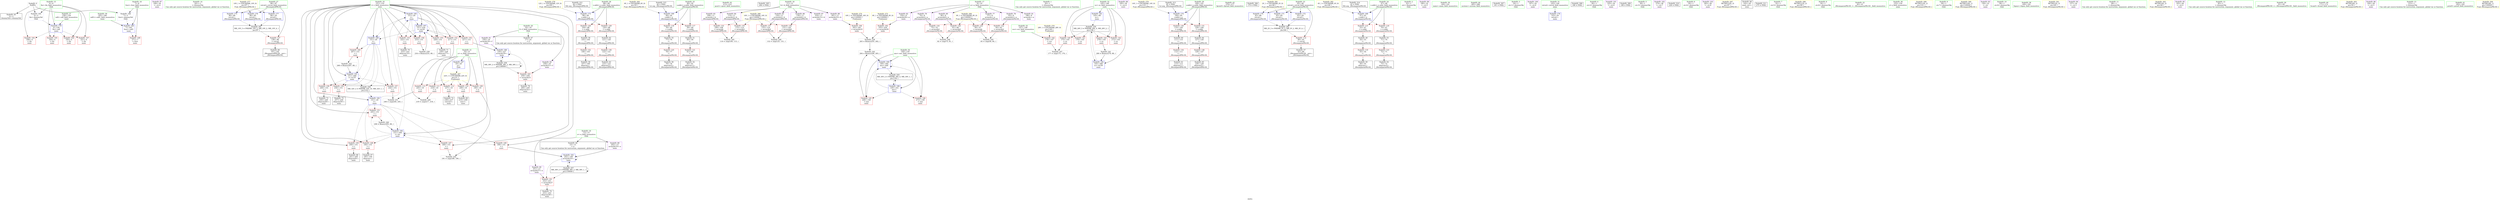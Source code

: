 digraph "SVFG" {
	label="SVFG";

	Node0x559f19ac3230 [shape=record,color=grey,label="{NodeID: 0\nNullPtr}"];
	Node0x559f19ac3230 -> Node0x559f19ac4cc0[style=solid];
	Node0x559f19ac3230 -> Node0x559f19accf20[style=solid];
	Node0x559f19ac3230 -> Node0x559f19accff0[style=solid];
	Node0x559f19acdbb0 [shape=record,color=blue,label="{NodeID: 180\n7\<--165\nfout\<--call1\nmain\n}"];
	Node0x559f19acdbb0 -> Node0x559f19ac5170[style=dashed];
	Node0x559f19ac58a0 [shape=record,color=purple,label="{NodeID: 97\n169\<--30\n\<--.str.4\nmain\n}"];
	Node0x559f19abc250 [shape=record,color=green,label="{NodeID: 14\n241\<--1\n\<--dummyObj\nCan only get source location for instruction, argument, global var or function.}"];
	Node0x559f19ae0ab0 [shape=record,color=yellow,style=double,label="{NodeID: 277\n10V_1 = ENCHI(MR_10V_0)\npts\{97 \}\nFun[_Z8comparefPKvS0_]}"];
	Node0x559f19ae0ab0 -> Node0x559f19acd7a0[style=dashed];
	Node0x559f19ae0ab0 -> Node0x559f19acd870[style=dashed];
	Node0x559f19ae0ab0 -> Node0x559f19acd940[style=dashed];
	Node0x559f19ac53e0 [shape=record,color=red,label="{NodeID: 111\n218\<--19\n\<--n\nmain\n}"];
	Node0x559f19ac53e0 -> Node0x559f19ad2d40[style=solid];
	Node0x559f19ac3da0 [shape=record,color=green,label="{NodeID: 28\n98\<--99\nx.addr\<--x.addr_field_insensitive\n_Z8comparefPKvS0_\n}"];
	Node0x559f19ac3da0 -> Node0x559f19acb110[style=solid];
	Node0x559f19ac3da0 -> Node0x559f19acb1e0[style=solid];
	Node0x559f19ac3da0 -> Node0x559f19acd600[style=solid];
	Node0x559f19acaea0 [shape=record,color=red,label="{NodeID: 125\n78\<--77\n\<--\n_Z8compareePKvS0_\n}"];
	Node0x559f19acaea0 -> Node0x559f19ac6660[style=solid];
	Node0x559f19ac49c0 [shape=record,color=green,label="{NodeID: 42\n213\<--214\nqsort\<--qsort_field_insensitive\n}"];
	Node0x559f19aed170 [shape=record,color=black,label="{NodeID: 305\n284 = PHI()\n}"];
	Node0x559f19acba00 [shape=record,color=red,label="{NodeID: 139\n131\<--130\n\<--arrayidx6\n_Z8comparefPKvS0_\n}"];
	Node0x559f19acba00 -> Node0x559f19ad2bc0[style=solid];
	Node0x559f19ac6660 [shape=record,color=black,label="{NodeID: 56\n79\<--78\nidxprom5\<--\n_Z8compareePKvS0_\n}"];
	Node0x559f19acc560 [shape=record,color=red,label="{NodeID: 153\n222\<--151\n\<--i\nmain\n}"];
	Node0x559f19acc560 -> Node0x559f19ac71c0[style=solid];
	Node0x559f19ac71c0 [shape=record,color=black,label="{NodeID: 70\n223\<--222\nidxprom14\<--\nmain\n}"];
	Node0x559f19ad2ec0 [shape=record,color=grey,label="{NodeID: 250\n65 = cmp(58, 64, )\n}"];
	Node0x559f19acd0f0 [shape=record,color=blue,label="{NodeID: 167\n19\<--20\nn\<--\nGlob }"];
	Node0x559f19acd0f0 -> Node0x559f19adf9e0[style=dashed];
	Node0x559f19ac7d20 [shape=record,color=purple,label="{NodeID: 84\n114\<--11\narrayidx2\<--b\n_Z8comparefPKvS0_\n}"];
	Node0x559f19ac7d20 -> Node0x559f19acb6c0[style=solid];
	Node0x559f19aa77e0 [shape=record,color=green,label="{NodeID: 1\n20\<--1\n\<--dummyObj\nCan only get source location for instruction, argument, global var or function.}"];
	Node0x559f19acdc80 [shape=record,color=blue,label="{NodeID: 181\n145\<--68\nss\<--\nmain\n}"];
	Node0x559f19acdc80 -> Node0x559f19adb6e0[style=dashed];
	Node0x559f19ac5970 [shape=record,color=purple,label="{NodeID: 98\n185\<--30\n\<--.str.4\nmain\n}"];
	Node0x559f19abc350 [shape=record,color=green,label="{NodeID: 15\n4\<--6\nfin\<--fin_field_insensitive\nGlob }"];
	Node0x559f19abc350 -> Node0x559f19ac5e50[style=solid];
	Node0x559f19abc350 -> Node0x559f19ac5f20[style=solid];
	Node0x559f19abc350 -> Node0x559f19ac4fd0[style=solid];
	Node0x559f19abc350 -> Node0x559f19ac50a0[style=solid];
	Node0x559f19abc350 -> Node0x559f19accf20[style=solid];
	Node0x559f19abc350 -> Node0x559f19acdae0[style=solid];
	Node0x559f19ae0bc0 [shape=record,color=yellow,style=double,label="{NodeID: 278\n12V_1 = ENCHI(MR_12V_0)\npts\{99 \}\nFun[_Z8comparefPKvS0_]}"];
	Node0x559f19ae0bc0 -> Node0x559f19acd600[style=dashed];
	Node0x559f19ac54b0 [shape=record,color=red,label="{NodeID: 112\n237\<--19\n\<--n\nmain\n}"];
	Node0x559f19ac54b0 -> Node0x559f19ac7360[style=solid];
	Node0x559f19ac3e70 [shape=record,color=green,label="{NodeID: 29\n100\<--101\ny.addr\<--y.addr_field_insensitive\n_Z8comparefPKvS0_\n}"];
	Node0x559f19ac3e70 -> Node0x559f19acb2b0[style=solid];
	Node0x559f19ac3e70 -> Node0x559f19acb380[style=solid];
	Node0x559f19ac3e70 -> Node0x559f19acd6d0[style=solid];
	Node0x559f19acaf70 [shape=record,color=red,label="{NodeID: 126\n81\<--80\n\<--arrayidx6\n_Z8compareePKvS0_\n}"];
	Node0x559f19acaf70 -> Node0x559f19ad28c0[style=solid];
	Node0x559f19ac4ac0 [shape=record,color=green,label="{NodeID: 43\n276\<--277\nfprintf\<--fprintf_field_insensitive\n}"];
	Node0x559f19aed270 [shape=record,color=black,label="{NodeID: 306\n170 = PHI()\n}"];
	Node0x559f19acbad0 [shape=record,color=red,label="{NodeID: 140\n175\<--145\n\<--ss\nmain\n}"];
	Node0x559f19acbad0 -> Node0x559f19ad2a40[style=solid];
	Node0x559f19ac6730 [shape=record,color=black,label="{NodeID: 57\n42\<--89\n_Z8compareePKvS0__ret\<--\n_Z8compareePKvS0_\n}"];
	Node0x559f19acc630 [shape=record,color=red,label="{NodeID: 154\n227\<--151\n\<--i\nmain\n}"];
	Node0x559f19acc630 -> Node0x559f19ace090[style=solid];
	Node0x559f19ac7290 [shape=record,color=black,label="{NodeID: 71\n229\<--228\nidxprom17\<--\nmain\n}"];
	Node0x559f19ad3040 [shape=record,color=grey,label="{NodeID: 251\n246 = cmp(244, 245, )\n}"];
	Node0x559f19acd1f0 [shape=record,color=blue,label="{NodeID: 168\n47\<--43\nx.addr\<--x\n_Z8compareePKvS0_\n}"];
	Node0x559f19acd1f0 -> Node0x559f19aca700[style=dashed];
	Node0x559f19acd1f0 -> Node0x559f19aca790[style=dashed];
	Node0x559f19ac7df0 [shape=record,color=purple,label="{NodeID: 85\n124\<--11\narrayidx4\<--b\n_Z8comparefPKvS0_\n}"];
	Node0x559f19ac7df0 -> Node0x559f19acb860[style=solid];
	Node0x559f19aa76b0 [shape=record,color=green,label="{NodeID: 2\n22\<--1\n.str\<--dummyObj\nGlob }"];
	Node0x559f19acdd50 [shape=record,color=blue,label="{NodeID: 182\n151\<--20\ni\<--\nmain\n}"];
	Node0x559f19acdd50 -> Node0x559f19acc080[style=dashed];
	Node0x559f19acdd50 -> Node0x559f19acc150[style=dashed];
	Node0x559f19acdd50 -> Node0x559f19acc220[style=dashed];
	Node0x559f19acdd50 -> Node0x559f19acc2f0[style=dashed];
	Node0x559f19acdd50 -> Node0x559f19acc3c0[style=dashed];
	Node0x559f19acdd50 -> Node0x559f19acdef0[style=dashed];
	Node0x559f19acdd50 -> Node0x559f19acdfc0[style=dashed];
	Node0x559f19ac5a40 [shape=record,color=purple,label="{NodeID: 99\n180\<--32\n\<--.str.5\nmain\n}"];
	Node0x559f19abc450 [shape=record,color=green,label="{NodeID: 16\n7\<--8\nfout\<--fout_field_insensitive\nGlob }"];
	Node0x559f19abc450 -> Node0x559f19ac5170[style=solid];
	Node0x559f19abc450 -> Node0x559f19accff0[style=solid];
	Node0x559f19abc450 -> Node0x559f19acdbb0[style=solid];
	Node0x559f19ae0ca0 [shape=record,color=yellow,style=double,label="{NodeID: 279\n14V_1 = ENCHI(MR_14V_0)\npts\{101 \}\nFun[_Z8comparefPKvS0_]}"];
	Node0x559f19ae0ca0 -> Node0x559f19acd6d0[style=dashed];
	Node0x559f19ac5580 [shape=record,color=red,label="{NodeID: 113\n245\<--19\n\<--n\nmain\n}"];
	Node0x559f19ac5580 -> Node0x559f19ad3040[style=solid];
	Node0x559f19ac3f40 [shape=record,color=green,label="{NodeID: 30\n140\<--141\nmain\<--main_field_insensitive\n}"];
	Node0x559f19acb040 [shape=record,color=red,label="{NodeID: 127\n138\<--96\n\<--retval\n_Z8comparefPKvS0_\n}"];
	Node0x559f19acb040 -> Node0x559f19ac6e80[style=solid];
	Node0x559f19ac4bc0 [shape=record,color=green,label="{NodeID: 44\n285\<--286\nsystem\<--system_field_insensitive\n}"];
	Node0x559f19aed370 [shape=record,color=black,label="{NodeID: 307\n181 = PHI()\n}"];
	Node0x559f19acbba0 [shape=record,color=red,label="{NodeID: 141\n179\<--145\n\<--ss\nmain\n}"];
	Node0x559f19ac6800 [shape=record,color=black,label="{NodeID: 58\n105\<--104\n\<--\n_Z8comparefPKvS0_\n}"];
	Node0x559f19ac6800 -> Node0x559f19acb450[style=solid];
	Node0x559f19ad1cc0 [shape=record,color=grey,label="{NodeID: 238\n263 = Binary(255, 262, )\n}"];
	Node0x559f19ad1cc0 -> Node0x559f19ad22c0[style=solid];
	Node0x559f19acc700 [shape=record,color=red,label="{NodeID: 155\n228\<--151\n\<--i\nmain\n}"];
	Node0x559f19acc700 -> Node0x559f19ac7290[style=solid];
	Node0x559f19ac7360 [shape=record,color=black,label="{NodeID: 72\n238\<--237\nconv22\<--\nmain\n}"];
	Node0x559f19acd2c0 [shape=record,color=blue,label="{NodeID: 169\n49\<--44\ny.addr\<--y\n_Z8compareePKvS0_\n}"];
	Node0x559f19acd2c0 -> Node0x559f19aca820[style=dashed];
	Node0x559f19acd2c0 -> Node0x559f19aca8f0[style=dashed];
	Node0x559f19ac7ec0 [shape=record,color=purple,label="{NodeID: 86\n130\<--11\narrayidx6\<--b\n_Z8comparefPKvS0_\n}"];
	Node0x559f19ac7ec0 -> Node0x559f19acba00[style=solid];
	Node0x559f19ac2950 [shape=record,color=green,label="{NodeID: 3\n24\<--1\n.str.1\<--dummyObj\nGlob }"];
	Node0x559f19acde20 [shape=record,color=blue,label="{NodeID: 183\n202\<--199\narrayidx10\<--\nmain\n}"];
	Node0x559f19acde20 -> Node0x559f19accbe0[style=dashed];
	Node0x559f19acde20 -> Node0x559f19acde20[style=dashed];
	Node0x559f19acde20 -> Node0x559f19adc5e0[style=dashed];
	Node0x559f19ac5b10 [shape=record,color=purple,label="{NodeID: 100\n197\<--34\n\<--.str.6\nmain\n}"];
	Node0x559f19abc550 [shape=record,color=green,label="{NodeID: 17\n9\<--10\na\<--a_field_insensitive\nGlob }"];
	Node0x559f19abc550 -> Node0x559f19ac7770[style=solid];
	Node0x559f19abc550 -> Node0x559f19ac7840[style=solid];
	Node0x559f19abc550 -> Node0x559f19ac7910[style=solid];
	Node0x559f19abc550 -> Node0x559f19ac79e0[style=solid];
	Node0x559f19abc550 -> Node0x559f19ac7ab0[style=solid];
	Node0x559f19abc550 -> Node0x559f19ac7b80[style=solid];
	Node0x559f19ae0d80 [shape=record,color=yellow,style=double,label="{NodeID: 280\n16V_1 = ENCHI(MR_16V_0)\npts\{120000 \}\nFun[_Z8comparefPKvS0_]}"];
	Node0x559f19ae0d80 -> Node0x559f19acb520[style=dashed];
	Node0x559f19ae0d80 -> Node0x559f19acb6c0[style=dashed];
	Node0x559f19ae0d80 -> Node0x559f19acb860[style=dashed];
	Node0x559f19ae0d80 -> Node0x559f19acba00[style=dashed];
	Node0x559f19ac5650 [shape=record,color=red,label="{NodeID: 114\n89\<--45\n\<--retval\n_Z8compareePKvS0_\n}"];
	Node0x559f19ac5650 -> Node0x559f19ac6730[style=solid];
	Node0x559f19ac4040 [shape=record,color=green,label="{NodeID: 31\n143\<--144\nretval\<--retval_field_insensitive\nmain\n}"];
	Node0x559f19ac4040 -> Node0x559f19acda10[style=solid];
	Node0x559f19acb110 [shape=record,color=red,label="{NodeID: 128\n104\<--98\n\<--x.addr\n_Z8comparefPKvS0_\n}"];
	Node0x559f19acb110 -> Node0x559f19ac6800[style=solid];
	Node0x559f19ac4cc0 [shape=record,color=black,label="{NodeID: 45\n2\<--3\ndummyVal\<--dummyVal\n}"];
	Node0x559f19aed470 [shape=record,color=black,label="{NodeID: 308\n186 = PHI()\n}"];
	Node0x559f19acbc70 [shape=record,color=red,label="{NodeID: 142\n272\<--145\n\<--ss\nmain\n}"];
	Node0x559f19ac68d0 [shape=record,color=black,label="{NodeID: 59\n107\<--106\nidxprom\<--\n_Z8comparefPKvS0_\n}"];
	Node0x559f19ad1e40 [shape=record,color=grey,label="{NodeID: 239\n234 = Binary(233, 68, )\n}"];
	Node0x559f19ad1e40 -> Node0x559f19ace160[style=solid];
	Node0x559f19acc7d0 [shape=record,color=red,label="{NodeID: 156\n233\<--151\n\<--i\nmain\n}"];
	Node0x559f19acc7d0 -> Node0x559f19ad1e40[style=solid];
	Node0x559f19ac7430 [shape=record,color=black,label="{NodeID: 73\n250\<--249\nidxprom26\<--\nmain\n}"];
	Node0x559f19acd390 [shape=record,color=blue,label="{NodeID: 170\n45\<--68\nretval\<--\n_Z8compareePKvS0_\n}"];
	Node0x559f19acd390 -> Node0x559f19addee0[style=dashed];
	Node0x559f19ac7f90 [shape=record,color=purple,label="{NodeID: 87\n224\<--11\narrayidx15\<--b\nmain\n}"];
	Node0x559f19aa7ac0 [shape=record,color=green,label="{NodeID: 4\n26\<--1\n.str.2\<--dummyObj\nGlob }"];
	Node0x559f19adf9e0 [shape=record,color=yellow,style=double,label="{NodeID: 267\n22V_1 = ENCHI(MR_22V_0)\npts\{21 \}\nFun[main]}"];
	Node0x559f19adf9e0 -> Node0x559f19ac5240[style=dashed];
	Node0x559f19adf9e0 -> Node0x559f19ac5310[style=dashed];
	Node0x559f19adf9e0 -> Node0x559f19ac53e0[style=dashed];
	Node0x559f19adf9e0 -> Node0x559f19ac54b0[style=dashed];
	Node0x559f19adf9e0 -> Node0x559f19ac5580[style=dashed];
	Node0x559f19acdef0 [shape=record,color=blue,label="{NodeID: 184\n151\<--206\ni\<--inc\nmain\n}"];
	Node0x559f19acdef0 -> Node0x559f19acc080[style=dashed];
	Node0x559f19acdef0 -> Node0x559f19acc150[style=dashed];
	Node0x559f19acdef0 -> Node0x559f19acc220[style=dashed];
	Node0x559f19acdef0 -> Node0x559f19acc2f0[style=dashed];
	Node0x559f19acdef0 -> Node0x559f19acc3c0[style=dashed];
	Node0x559f19acdef0 -> Node0x559f19acdef0[style=dashed];
	Node0x559f19acdef0 -> Node0x559f19acdfc0[style=dashed];
	Node0x559f19ac5be0 [shape=record,color=purple,label="{NodeID: 101\n225\<--34\n\<--.str.6\nmain\n}"];
	Node0x559f19ac36d0 [shape=record,color=green,label="{NodeID: 18\n11\<--12\nb\<--b_field_insensitive\nGlob }"];
	Node0x559f19ac36d0 -> Node0x559f19ac7c50[style=solid];
	Node0x559f19ac36d0 -> Node0x559f19ac7d20[style=solid];
	Node0x559f19ac36d0 -> Node0x559f19ac7df0[style=solid];
	Node0x559f19ac36d0 -> Node0x559f19ac7ec0[style=solid];
	Node0x559f19ac36d0 -> Node0x559f19ac7f90[style=solid];
	Node0x559f19ac36d0 -> Node0x559f19ac8060[style=solid];
	Node0x559f19ae0e60 [shape=record,color=yellow,style=double,label="{NodeID: 281\n2V_1 = ENCHI(MR_2V_0)\npts\{46 \}\nFun[_Z8compareePKvS0_]}"];
	Node0x559f19ae0e60 -> Node0x559f19acd390[style=dashed];
	Node0x559f19ae0e60 -> Node0x559f19acd460[style=dashed];
	Node0x559f19ae0e60 -> Node0x559f19acd530[style=dashed];
	Node0x559f19aca700 [shape=record,color=red,label="{NodeID: 115\n53\<--47\n\<--x.addr\n_Z8compareePKvS0_\n}"];
	Node0x559f19aca700 -> Node0x559f19ac60b0[style=solid];
	Node0x559f19ac4110 [shape=record,color=green,label="{NodeID: 32\n145\<--146\nss\<--ss_field_insensitive\nmain\n}"];
	Node0x559f19ac4110 -> Node0x559f19acbad0[style=solid];
	Node0x559f19ac4110 -> Node0x559f19acbba0[style=solid];
	Node0x559f19ac4110 -> Node0x559f19acbc70[style=solid];
	Node0x559f19ac4110 -> Node0x559f19acbd40[style=solid];
	Node0x559f19ac4110 -> Node0x559f19acdc80[style=solid];
	Node0x559f19ac4110 -> Node0x559f19ac86e0[style=solid];
	Node0x559f19acb1e0 [shape=record,color=red,label="{NodeID: 129\n120\<--98\n\<--x.addr\n_Z8comparefPKvS0_\n}"];
	Node0x559f19acb1e0 -> Node0x559f19ac6b40[style=solid];
	Node0x559f19ac4dc0 [shape=record,color=black,label="{NodeID: 46\n14\<--13\n\<--e\nCan only get source location for instruction, argument, global var or function.}"];
	Node0x559f19aed570 [shape=record,color=black,label="{NodeID: 309\n198 = PHI()\n}"];
	Node0x559f19acbd40 [shape=record,color=red,label="{NodeID: 143\n279\<--145\n\<--ss\nmain\n}"];
	Node0x559f19acbd40 -> Node0x559f19ad2140[style=solid];
	Node0x559f19ac69a0 [shape=record,color=black,label="{NodeID: 60\n111\<--110\n\<--\n_Z8comparefPKvS0_\n}"];
	Node0x559f19ac69a0 -> Node0x559f19acb5f0[style=solid];
	Node0x559f19ad1fc0 [shape=record,color=grey,label="{NodeID: 240\n206 = Binary(205, 68, )\n}"];
	Node0x559f19ad1fc0 -> Node0x559f19acdef0[style=solid];
	Node0x559f19acc8a0 [shape=record,color=red,label="{NodeID: 157\n244\<--151\n\<--i\nmain\n}"];
	Node0x559f19acc8a0 -> Node0x559f19ad3040[style=solid];
	Node0x559f19ac7500 [shape=record,color=black,label="{NodeID: 74\n253\<--252\nidxprom28\<--\nmain\n}"];
	Node0x559f19adb6e0 [shape=record,color=black,label="{NodeID: 254\nMR_26V_3 = PHI(MR_26V_4, MR_26V_2, )\npts\{146 \}\n}"];
	Node0x559f19adb6e0 -> Node0x559f19acbad0[style=dashed];
	Node0x559f19adb6e0 -> Node0x559f19acbba0[style=dashed];
	Node0x559f19adb6e0 -> Node0x559f19acbc70[style=dashed];
	Node0x559f19adb6e0 -> Node0x559f19acbd40[style=dashed];
	Node0x559f19adb6e0 -> Node0x559f19ac86e0[style=dashed];
	Node0x559f19acd460 [shape=record,color=blue,label="{NodeID: 171\n45\<--85\nretval\<--\n_Z8compareePKvS0_\n}"];
	Node0x559f19acd460 -> Node0x559f19addee0[style=dashed];
	Node0x559f19ac8060 [shape=record,color=purple,label="{NodeID: 88\n261\<--11\narrayidx33\<--b\nmain\n}"];
	Node0x559f19ac8060 -> Node0x559f19acce50[style=solid];
	Node0x559f19aa7b50 [shape=record,color=green,label="{NodeID: 5\n28\<--1\n.str.3\<--dummyObj\nGlob }"];
	Node0x559f19acdfc0 [shape=record,color=blue,label="{NodeID: 185\n151\<--20\ni\<--\nmain\n}"];
	Node0x559f19acdfc0 -> Node0x559f19acc490[style=dashed];
	Node0x559f19acdfc0 -> Node0x559f19acc560[style=dashed];
	Node0x559f19acdfc0 -> Node0x559f19acc630[style=dashed];
	Node0x559f19acdfc0 -> Node0x559f19acc700[style=dashed];
	Node0x559f19acdfc0 -> Node0x559f19acc7d0[style=dashed];
	Node0x559f19acdfc0 -> Node0x559f19ace160[style=dashed];
	Node0x559f19acdfc0 -> Node0x559f19ace300[style=dashed];
	Node0x559f19ac5cb0 [shape=record,color=purple,label="{NodeID: 102\n274\<--36\n\<--.str.7\nmain\n}"];
	Node0x559f19ac3760 [shape=record,color=green,label="{NodeID: 19\n13\<--15\ne\<--e_field_insensitive\nGlob }"];
	Node0x559f19ac3760 -> Node0x559f19ac4dc0[style=solid];
	Node0x559f19ac3760 -> Node0x559f19ac8130[style=solid];
	Node0x559f19ac3760 -> Node0x559f19ac8200[style=solid];
	Node0x559f19ae0f70 [shape=record,color=yellow,style=double,label="{NodeID: 282\n4V_1 = ENCHI(MR_4V_0)\npts\{48 \}\nFun[_Z8compareePKvS0_]}"];
	Node0x559f19ae0f70 -> Node0x559f19acd1f0[style=dashed];
	Node0x559f19aca790 [shape=record,color=red,label="{NodeID: 116\n70\<--47\n\<--x.addr\n_Z8compareePKvS0_\n}"];
	Node0x559f19aca790 -> Node0x559f19ac63f0[style=solid];
	Node0x559f19ac41e0 [shape=record,color=green,label="{NodeID: 33\n147\<--148\nsss\<--sss_field_insensitive\nmain\n}"];
	Node0x559f19ac41e0 -> Node0x559f19acbe10[style=solid];
	Node0x559f19acb2b0 [shape=record,color=red,label="{NodeID: 130\n110\<--100\n\<--y.addr\n_Z8comparefPKvS0_\n}"];
	Node0x559f19acb2b0 -> Node0x559f19ac69a0[style=solid];
	Node0x559f19ac4ec0 [shape=record,color=black,label="{NodeID: 47\n17\<--16\n\<--f\nCan only get source location for instruction, argument, global var or function.}"];
	Node0x559f19aed670 [shape=record,color=black,label="{NodeID: 310\n226 = PHI()\n}"];
	Node0x559f19acbe10 [shape=record,color=red,label="{NodeID: 144\n176\<--147\n\<--sss\nmain\n}"];
	Node0x559f19acbe10 -> Node0x559f19ad2a40[style=solid];
	Node0x559f19ac6a70 [shape=record,color=black,label="{NodeID: 61\n113\<--112\nidxprom1\<--\n_Z8comparefPKvS0_\n}"];
	Node0x559f19ad2140 [shape=record,color=grey,label="{NodeID: 241\n280 = Binary(279, 68, )\n}"];
	Node0x559f19ad2140 -> Node0x559f19ac86e0[style=solid];
	Node0x559f19acc970 [shape=record,color=red,label="{NodeID: 158\n249\<--151\n\<--i\nmain\n}"];
	Node0x559f19acc970 -> Node0x559f19ac7430[style=solid];
	Node0x559f19ac75d0 [shape=record,color=black,label="{NodeID: 75\n257\<--256\nidxprom30\<--\nmain\n}"];
	Node0x559f19adbbe0 [shape=record,color=black,label="{NodeID: 255\nMR_30V_2 = PHI(MR_30V_4, MR_30V_1, )\npts\{150 \}\n}"];
	Node0x559f19adbbe0 -> Node0x559f19ace230[style=dashed];
	Node0x559f19acd530 [shape=record,color=blue,label="{NodeID: 172\n45\<--20\nretval\<--\n_Z8compareePKvS0_\n}"];
	Node0x559f19acd530 -> Node0x559f19addee0[style=dashed];
	Node0x559f19ac8130 [shape=record,color=purple,label="{NodeID: 89\n202\<--13\narrayidx10\<--e\nmain\n}"];
	Node0x559f19ac8130 -> Node0x559f19acde20[style=solid];
	Node0x559f19ac2c50 [shape=record,color=green,label="{NodeID: 6\n30\<--1\n.str.4\<--dummyObj\nGlob }"];
	Node0x559f19ace090 [shape=record,color=blue,label="{NodeID: 186\n230\<--227\narrayidx18\<--\nmain\n}"];
	Node0x559f19ace090 -> Node0x559f19accd80[style=dashed];
	Node0x559f19ace090 -> Node0x559f19ace090[style=dashed];
	Node0x559f19ace090 -> Node0x559f19adcae0[style=dashed];
	Node0x559f19ac5d80 [shape=record,color=purple,label="{NodeID: 103\n283\<--38\n\<--.str.8\nmain\n}"];
	Node0x559f19ac37f0 [shape=record,color=green,label="{NodeID: 20\n16\<--18\nf\<--f_field_insensitive\nGlob }"];
	Node0x559f19ac37f0 -> Node0x559f19ac4ec0[style=solid];
	Node0x559f19ac37f0 -> Node0x559f19ac82d0[style=solid];
	Node0x559f19ac37f0 -> Node0x559f19ac83a0[style=solid];
	Node0x559f19ae1050 [shape=record,color=yellow,style=double,label="{NodeID: 283\n6V_1 = ENCHI(MR_6V_0)\npts\{50 \}\nFun[_Z8compareePKvS0_]}"];
	Node0x559f19ae1050 -> Node0x559f19acd2c0[style=dashed];
	Node0x559f19aca820 [shape=record,color=red,label="{NodeID: 117\n59\<--49\n\<--y.addr\n_Z8compareePKvS0_\n}"];
	Node0x559f19aca820 -> Node0x559f19ac6250[style=solid];
	Node0x559f19ac42b0 [shape=record,color=green,label="{NodeID: 34\n149\<--150\nans\<--ans_field_insensitive\nmain\n}"];
	Node0x559f19ac42b0 -> Node0x559f19acbee0[style=solid];
	Node0x559f19ac42b0 -> Node0x559f19acbfb0[style=solid];
	Node0x559f19ac42b0 -> Node0x559f19ace230[style=solid];
	Node0x559f19ac42b0 -> Node0x559f19ace3d0[style=solid];
	Node0x559f19ae26d0 [shape=record,color=yellow,style=double,label="{NodeID: 297\nRETMU(10V_3)\npts\{97 \}\nFun[_Z8comparefPKvS0_]}"];
	Node0x559f19acb380 [shape=record,color=red,label="{NodeID: 131\n126\<--100\n\<--y.addr\n_Z8comparefPKvS0_\n}"];
	Node0x559f19acb380 -> Node0x559f19ac6ce0[style=solid];
	Node0x559f19ac5fe0 [shape=record,color=black,label="{NodeID: 48\n142\<--20\nmain_ret\<--\nmain\n}"];
	Node0x559f19aed770 [shape=record,color=black,label="{NodeID: 311\n275 = PHI()\n}"];
	Node0x559f19acbee0 [shape=record,color=red,label="{NodeID: 145\n248\<--149\n\<--ans\nmain\n}"];
	Node0x559f19acbee0 -> Node0x559f19ad22c0[style=solid];
	Node0x559f19ac6b40 [shape=record,color=black,label="{NodeID: 62\n121\<--120\n\<--\n_Z8comparefPKvS0_\n}"];
	Node0x559f19ac6b40 -> Node0x559f19acb790[style=solid];
	Node0x559f19ad22c0 [shape=record,color=grey,label="{NodeID: 242\n264 = Binary(248, 263, )\n}"];
	Node0x559f19ad22c0 -> Node0x559f19ace3d0[style=solid];
	Node0x559f19acca40 [shape=record,color=red,label="{NodeID: 159\n256\<--151\n\<--i\nmain\n}"];
	Node0x559f19acca40 -> Node0x559f19ac75d0[style=solid];
	Node0x559f19ac76a0 [shape=record,color=black,label="{NodeID: 76\n260\<--259\nidxprom32\<--\nmain\n}"];
	Node0x559f19adc0e0 [shape=record,color=black,label="{NodeID: 256\nMR_32V_2 = PHI(MR_32V_10, MR_32V_1, )\npts\{152 \}\n}"];
	Node0x559f19adc0e0 -> Node0x559f19acdd50[style=dashed];
	Node0x559f19acd600 [shape=record,color=blue,label="{NodeID: 173\n98\<--94\nx.addr\<--x\n_Z8comparefPKvS0_\n}"];
	Node0x559f19acd600 -> Node0x559f19acb110[style=dashed];
	Node0x559f19acd600 -> Node0x559f19acb1e0[style=dashed];
	Node0x559f19ac8200 [shape=record,color=purple,label="{NodeID: 90\n251\<--13\narrayidx27\<--e\nmain\n}"];
	Node0x559f19ac8200 -> Node0x559f19accbe0[style=solid];
	Node0x559f19ac2ce0 [shape=record,color=green,label="{NodeID: 7\n32\<--1\n.str.5\<--dummyObj\nGlob }"];
	Node0x559f19adfc80 [shape=record,color=yellow,style=double,label="{NodeID: 270\n28V_1 = ENCHI(MR_28V_0)\npts\{148 \}\nFun[main]}"];
	Node0x559f19adfc80 -> Node0x559f19acbe10[style=dashed];
	Node0x559f19ace160 [shape=record,color=blue,label="{NodeID: 187\n151\<--234\ni\<--inc20\nmain\n}"];
	Node0x559f19ace160 -> Node0x559f19acc490[style=dashed];
	Node0x559f19ace160 -> Node0x559f19acc560[style=dashed];
	Node0x559f19ace160 -> Node0x559f19acc630[style=dashed];
	Node0x559f19ace160 -> Node0x559f19acc700[style=dashed];
	Node0x559f19ace160 -> Node0x559f19acc7d0[style=dashed];
	Node0x559f19ace160 -> Node0x559f19ace160[style=dashed];
	Node0x559f19ace160 -> Node0x559f19ace300[style=dashed];
	Node0x559f19ac5e50 [shape=record,color=red,label="{NodeID: 104\n168\<--4\n\<--fin\nmain\n}"];
	Node0x559f19ac3880 [shape=record,color=green,label="{NodeID: 21\n19\<--21\nn\<--n_field_insensitive\nGlob }"];
	Node0x559f19ac3880 -> Node0x559f19ac5240[style=solid];
	Node0x559f19ac3880 -> Node0x559f19ac5310[style=solid];
	Node0x559f19ac3880 -> Node0x559f19ac53e0[style=solid];
	Node0x559f19ac3880 -> Node0x559f19ac54b0[style=solid];
	Node0x559f19ac3880 -> Node0x559f19ac5580[style=solid];
	Node0x559f19ac3880 -> Node0x559f19acd0f0[style=solid];
	Node0x559f19ae1130 [shape=record,color=yellow,style=double,label="{NodeID: 284\n8V_1 = ENCHI(MR_8V_0)\npts\{100000 \}\nFun[_Z8compareePKvS0_]}"];
	Node0x559f19ae1130 -> Node0x559f19acaa90[style=dashed];
	Node0x559f19ae1130 -> Node0x559f19acac30[style=dashed];
	Node0x559f19ae1130 -> Node0x559f19acadd0[style=dashed];
	Node0x559f19ae1130 -> Node0x559f19acaf70[style=dashed];
	Node0x559f19aca8f0 [shape=record,color=red,label="{NodeID: 118\n76\<--49\n\<--y.addr\n_Z8compareePKvS0_\n}"];
	Node0x559f19aca8f0 -> Node0x559f19ac6590[style=solid];
	Node0x559f19ac4380 [shape=record,color=green,label="{NodeID: 35\n151\<--152\ni\<--i_field_insensitive\nmain\n}"];
	Node0x559f19ac4380 -> Node0x559f19acc080[style=solid];
	Node0x559f19ac4380 -> Node0x559f19acc150[style=solid];
	Node0x559f19ac4380 -> Node0x559f19acc220[style=solid];
	Node0x559f19ac4380 -> Node0x559f19acc2f0[style=solid];
	Node0x559f19ac4380 -> Node0x559f19acc3c0[style=solid];
	Node0x559f19ac4380 -> Node0x559f19acc490[style=solid];
	Node0x559f19ac4380 -> Node0x559f19acc560[style=solid];
	Node0x559f19ac4380 -> Node0x559f19acc630[style=solid];
	Node0x559f19ac4380 -> Node0x559f19acc700[style=solid];
	Node0x559f19ac4380 -> Node0x559f19acc7d0[style=solid];
	Node0x559f19ac4380 -> Node0x559f19acc8a0[style=solid];
	Node0x559f19ac4380 -> Node0x559f19acc970[style=solid];
	Node0x559f19ac4380 -> Node0x559f19acca40[style=solid];
	Node0x559f19ac4380 -> Node0x559f19accb10[style=solid];
	Node0x559f19ac4380 -> Node0x559f19acdd50[style=solid];
	Node0x559f19ac4380 -> Node0x559f19acdef0[style=solid];
	Node0x559f19ac4380 -> Node0x559f19acdfc0[style=solid];
	Node0x559f19ac4380 -> Node0x559f19ace160[style=solid];
	Node0x559f19ac4380 -> Node0x559f19ace300[style=solid];
	Node0x559f19ac4380 -> Node0x559f19ace4a0[style=solid];
	Node0x559f19ae27e0 [shape=record,color=yellow,style=double,label="{NodeID: 298\nRETMU(12V_2)\npts\{99 \}\nFun[_Z8comparefPKvS0_]}"];
	Node0x559f19acb450 [shape=record,color=red,label="{NodeID: 132\n106\<--105\n\<--\n_Z8comparefPKvS0_\n}"];
	Node0x559f19acb450 -> Node0x559f19ac68d0[style=solid];
	Node0x559f19ac60b0 [shape=record,color=black,label="{NodeID: 49\n54\<--53\n\<--\n_Z8compareePKvS0_\n}"];
	Node0x559f19ac60b0 -> Node0x559f19aca9c0[style=solid];
	Node0x559f19aed870 [shape=record,color=black,label="{NodeID: 312\n94 = PHI()\n0th arg _Z8comparefPKvS0_ }"];
	Node0x559f19aed870 -> Node0x559f19acd600[style=solid];
	Node0x559f19acbfb0 [shape=record,color=red,label="{NodeID: 146\n273\<--149\n\<--ans\nmain\n}"];
	Node0x559f19ac6c10 [shape=record,color=black,label="{NodeID: 63\n123\<--122\nidxprom3\<--\n_Z8comparefPKvS0_\n}"];
	Node0x559f19ad2440 [shape=record,color=grey,label="{NodeID: 243\n268 = Binary(267, 68, )\n}"];
	Node0x559f19ad2440 -> Node0x559f19ace4a0[style=solid];
	Node0x559f19accb10 [shape=record,color=red,label="{NodeID: 160\n267\<--151\n\<--i\nmain\n}"];
	Node0x559f19accb10 -> Node0x559f19ad2440[style=solid];
	Node0x559f19ac7770 [shape=record,color=purple,label="{NodeID: 77\n57\<--9\narrayidx\<--a\n_Z8compareePKvS0_\n}"];
	Node0x559f19ac7770 -> Node0x559f19acaa90[style=solid];
	Node0x559f19adc5e0 [shape=record,color=black,label="{NodeID: 257\nMR_36V_2 = PHI(MR_36V_3, MR_36V_1, )\npts\{150000 \}\n}"];
	Node0x559f19adc5e0 -> Node0x559f19accbe0[style=dashed];
	Node0x559f19adc5e0 -> Node0x559f19acde20[style=dashed];
	Node0x559f19adc5e0 -> Node0x559f19adc5e0[style=dashed];
	Node0x559f19acd6d0 [shape=record,color=blue,label="{NodeID: 174\n100\<--95\ny.addr\<--y\n_Z8comparefPKvS0_\n}"];
	Node0x559f19acd6d0 -> Node0x559f19acb2b0[style=dashed];
	Node0x559f19acd6d0 -> Node0x559f19acb380[style=dashed];
	Node0x559f19ac82d0 [shape=record,color=purple,label="{NodeID: 91\n230\<--16\narrayidx18\<--f\nmain\n}"];
	Node0x559f19ac82d0 -> Node0x559f19ace090[style=solid];
	Node0x559f19ac2d70 [shape=record,color=green,label="{NodeID: 8\n34\<--1\n.str.6\<--dummyObj\nGlob }"];
	Node0x559f19ace230 [shape=record,color=blue,label="{NodeID: 188\n149\<--241\nans\<--\nmain\n}"];
	Node0x559f19ace230 -> Node0x559f19acbee0[style=dashed];
	Node0x559f19ace230 -> Node0x559f19acbfb0[style=dashed];
	Node0x559f19ace230 -> Node0x559f19ace3d0[style=dashed];
	Node0x559f19ace230 -> Node0x559f19adbbe0[style=dashed];
	Node0x559f19ac5f20 [shape=record,color=red,label="{NodeID: 105\n184\<--4\n\<--fin\nmain\n}"];
	Node0x559f19ac3910 [shape=record,color=green,label="{NodeID: 22\n40\<--41\n_Z8compareePKvS0_\<--_Z8compareePKvS0__field_insensitive\n}"];
	Node0x559f19aca9c0 [shape=record,color=red,label="{NodeID: 119\n55\<--54\n\<--\n_Z8compareePKvS0_\n}"];
	Node0x559f19aca9c0 -> Node0x559f19ac6180[style=solid];
	Node0x559f19ac4450 [shape=record,color=green,label="{NodeID: 36\n153\<--154\nj\<--j_field_insensitive\nmain\n}"];
	Node0x559f19ae28c0 [shape=record,color=yellow,style=double,label="{NodeID: 299\nRETMU(14V_2)\npts\{101 \}\nFun[_Z8comparefPKvS0_]}"];
	Node0x559f19acb520 [shape=record,color=red,label="{NodeID: 133\n109\<--108\n\<--arrayidx\n_Z8comparefPKvS0_\n}"];
	Node0x559f19acb520 -> Node0x559f19ad2740[style=solid];
	Node0x559f19ac6180 [shape=record,color=black,label="{NodeID: 50\n56\<--55\nidxprom\<--\n_Z8compareePKvS0_\n}"];
	Node0x559f19aed9d0 [shape=record,color=black,label="{NodeID: 313\n95 = PHI()\n1st arg _Z8comparefPKvS0_ }"];
	Node0x559f19aed9d0 -> Node0x559f19acd6d0[style=solid];
	Node0x559f19acc080 [shape=record,color=red,label="{NodeID: 147\n189\<--151\n\<--i\nmain\n}"];
	Node0x559f19acc080 -> Node0x559f19ad25c0[style=solid];
	Node0x559f19ac6ce0 [shape=record,color=black,label="{NodeID: 64\n127\<--126\n\<--\n_Z8comparefPKvS0_\n}"];
	Node0x559f19ac6ce0 -> Node0x559f19acb930[style=solid];
	Node0x559f19ad25c0 [shape=record,color=grey,label="{NodeID: 244\n191 = cmp(189, 190, )\n}"];
	Node0x559f19accbe0 [shape=record,color=red,label="{NodeID: 161\n252\<--251\n\<--arrayidx27\nmain\n}"];
	Node0x559f19accbe0 -> Node0x559f19ac7500[style=solid];
	Node0x559f19ac7840 [shape=record,color=purple,label="{NodeID: 78\n63\<--9\narrayidx2\<--a\n_Z8compareePKvS0_\n}"];
	Node0x559f19ac7840 -> Node0x559f19acac30[style=solid];
	Node0x559f19adcae0 [shape=record,color=black,label="{NodeID: 258\nMR_38V_2 = PHI(MR_38V_3, MR_38V_1, )\npts\{180000 \}\n}"];
	Node0x559f19adcae0 -> Node0x559f19accd80[style=dashed];
	Node0x559f19adcae0 -> Node0x559f19ace090[style=dashed];
	Node0x559f19adcae0 -> Node0x559f19adcae0[style=dashed];
	Node0x559f19acd7a0 [shape=record,color=blue,label="{NodeID: 175\n96\<--68\nretval\<--\n_Z8comparefPKvS0_\n}"];
	Node0x559f19acd7a0 -> Node0x559f19add9e0[style=dashed];
	Node0x559f19ac83a0 [shape=record,color=purple,label="{NodeID: 92\n258\<--16\narrayidx31\<--f\nmain\n}"];
	Node0x559f19ac83a0 -> Node0x559f19accd80[style=solid];
	Node0x559f19ac2e00 [shape=record,color=green,label="{NodeID: 9\n36\<--1\n.str.7\<--dummyObj\nGlob }"];
	Node0x559f19ace300 [shape=record,color=blue,label="{NodeID: 189\n151\<--20\ni\<--\nmain\n}"];
	Node0x559f19ace300 -> Node0x559f19acc8a0[style=dashed];
	Node0x559f19ace300 -> Node0x559f19acc970[style=dashed];
	Node0x559f19ace300 -> Node0x559f19acca40[style=dashed];
	Node0x559f19ace300 -> Node0x559f19accb10[style=dashed];
	Node0x559f19ace300 -> Node0x559f19ace4a0[style=dashed];
	Node0x559f19ace300 -> Node0x559f19adc0e0[style=dashed];
	Node0x559f19ac4fd0 [shape=record,color=red,label="{NodeID: 106\n193\<--4\n\<--fin\nmain\n}"];
	Node0x559f19ac39a0 [shape=record,color=green,label="{NodeID: 23\n45\<--46\nretval\<--retval_field_insensitive\n_Z8compareePKvS0_\n}"];
	Node0x559f19ac39a0 -> Node0x559f19ac5650[style=solid];
	Node0x559f19ac39a0 -> Node0x559f19acd390[style=solid];
	Node0x559f19ac39a0 -> Node0x559f19acd460[style=solid];
	Node0x559f19ac39a0 -> Node0x559f19acd530[style=solid];
	Node0x559f19acaa90 [shape=record,color=red,label="{NodeID: 120\n58\<--57\n\<--arrayidx\n_Z8compareePKvS0_\n}"];
	Node0x559f19acaa90 -> Node0x559f19ad2ec0[style=solid];
	Node0x559f19ac4520 [shape=record,color=green,label="{NodeID: 37\n158\<--159\ncall\<--call_field_insensitive\nmain\n}"];
	Node0x559f19ac4520 -> Node0x559f19acdae0[style=solid];
	Node0x559f19ae29a0 [shape=record,color=yellow,style=double,label="{NodeID: 300\nRETMU(16V_1)\npts\{120000 \}\nFun[_Z8comparefPKvS0_]}"];
	Node0x559f19acb5f0 [shape=record,color=red,label="{NodeID: 134\n112\<--111\n\<--\n_Z8comparefPKvS0_\n}"];
	Node0x559f19acb5f0 -> Node0x559f19ac6a70[style=solid];
	Node0x559f19ac6250 [shape=record,color=black,label="{NodeID: 51\n60\<--59\n\<--\n_Z8compareePKvS0_\n}"];
	Node0x559f19ac6250 -> Node0x559f19acab60[style=solid];
	Node0x559f19aedad0 [shape=record,color=black,label="{NodeID: 314\n43 = PHI()\n0th arg _Z8compareePKvS0_ }"];
	Node0x559f19aedad0 -> Node0x559f19acd1f0[style=solid];
	Node0x559f19acc150 [shape=record,color=red,label="{NodeID: 148\n194\<--151\n\<--i\nmain\n}"];
	Node0x559f19acc150 -> Node0x559f19ac6f50[style=solid];
	Node0x559f19ac6db0 [shape=record,color=black,label="{NodeID: 65\n129\<--128\nidxprom5\<--\n_Z8comparefPKvS0_\n}"];
	Node0x559f19ad2740 [shape=record,color=grey,label="{NodeID: 245\n116 = cmp(109, 115, )\n}"];
	Node0x559f19acccb0 [shape=record,color=red,label="{NodeID: 162\n255\<--254\n\<--arrayidx29\nmain\n}"];
	Node0x559f19acccb0 -> Node0x559f19ad1cc0[style=solid];
	Node0x559f19ac7910 [shape=record,color=purple,label="{NodeID: 79\n74\<--9\narrayidx4\<--a\n_Z8compareePKvS0_\n}"];
	Node0x559f19ac7910 -> Node0x559f19acadd0[style=solid];
	Node0x559f19acd870 [shape=record,color=blue,label="{NodeID: 176\n96\<--85\nretval\<--\n_Z8comparefPKvS0_\n}"];
	Node0x559f19acd870 -> Node0x559f19add9e0[style=dashed];
	Node0x559f19ac8470 [shape=record,color=purple,label="{NodeID: 93\n156\<--22\n\<--.str\nmain\n}"];
	Node0x559f19abb290 [shape=record,color=green,label="{NodeID: 10\n38\<--1\n.str.8\<--dummyObj\nGlob }"];
	Node0x559f19adff20 [shape=record,color=yellow,style=double,label="{NodeID: 273\n8V_1 = ENCHI(MR_8V_0)\npts\{100000 \}\nFun[main]}"];
	Node0x559f19adff20 -> Node0x559f19acccb0[style=dashed];
	Node0x559f19ace3d0 [shape=record,color=blue,label="{NodeID: 190\n149\<--264\nans\<--add\nmain\n}"];
	Node0x559f19ace3d0 -> Node0x559f19acbee0[style=dashed];
	Node0x559f19ace3d0 -> Node0x559f19acbfb0[style=dashed];
	Node0x559f19ace3d0 -> Node0x559f19ace3d0[style=dashed];
	Node0x559f19ace3d0 -> Node0x559f19adbbe0[style=dashed];
	Node0x559f19ac50a0 [shape=record,color=red,label="{NodeID: 107\n221\<--4\n\<--fin\nmain\n}"];
	Node0x559f19ac3a30 [shape=record,color=green,label="{NodeID: 24\n47\<--48\nx.addr\<--x.addr_field_insensitive\n_Z8compareePKvS0_\n}"];
	Node0x559f19ac3a30 -> Node0x559f19aca700[style=solid];
	Node0x559f19ac3a30 -> Node0x559f19aca790[style=solid];
	Node0x559f19ac3a30 -> Node0x559f19acd1f0[style=solid];
	Node0x559f19acab60 [shape=record,color=red,label="{NodeID: 121\n61\<--60\n\<--\n_Z8compareePKvS0_\n}"];
	Node0x559f19acab60 -> Node0x559f19ac6320[style=solid];
	Node0x559f19ac45f0 [shape=record,color=green,label="{NodeID: 38\n160\<--161\nfopen\<--fopen_field_insensitive\n}"];
	Node0x559f19ae2a80 [shape=record,color=yellow,style=double,label="{NodeID: 301\nRETMU(2V_3)\npts\{46 \}\nFun[_Z8compareePKvS0_]}"];
	Node0x559f19acb6c0 [shape=record,color=red,label="{NodeID: 135\n115\<--114\n\<--arrayidx2\n_Z8comparefPKvS0_\n}"];
	Node0x559f19acb6c0 -> Node0x559f19ad2740[style=solid];
	Node0x559f19ac6320 [shape=record,color=black,label="{NodeID: 52\n62\<--61\nidxprom1\<--\n_Z8compareePKvS0_\n}"];
	Node0x559f19aedbd0 [shape=record,color=black,label="{NodeID: 315\n44 = PHI()\n1st arg _Z8compareePKvS0_ }"];
	Node0x559f19aedbd0 -> Node0x559f19acd2c0[style=solid];
	Node0x559f19acc220 [shape=record,color=red,label="{NodeID: 149\n199\<--151\n\<--i\nmain\n}"];
	Node0x559f19acc220 -> Node0x559f19acde20[style=solid];
	Node0x559f19ac6e80 [shape=record,color=black,label="{NodeID: 66\n93\<--138\n_Z8comparefPKvS0__ret\<--\n_Z8comparefPKvS0_\n}"];
	Node0x559f19ad28c0 [shape=record,color=grey,label="{NodeID: 246\n82 = cmp(75, 81, )\n}"];
	Node0x559f19accd80 [shape=record,color=red,label="{NodeID: 163\n259\<--258\n\<--arrayidx31\nmain\n}"];
	Node0x559f19accd80 -> Node0x559f19ac76a0[style=solid];
	Node0x559f19ac79e0 [shape=record,color=purple,label="{NodeID: 80\n80\<--9\narrayidx6\<--a\n_Z8compareePKvS0_\n}"];
	Node0x559f19ac79e0 -> Node0x559f19acaf70[style=solid];
	Node0x559f19acd940 [shape=record,color=blue,label="{NodeID: 177\n96\<--20\nretval\<--\n_Z8comparefPKvS0_\n}"];
	Node0x559f19acd940 -> Node0x559f19add9e0[style=dashed];
	Node0x559f19ac8540 [shape=record,color=purple,label="{NodeID: 94\n157\<--24\n\<--.str.1\nmain\n}"];
	Node0x559f19abb360 [shape=record,color=green,label="{NodeID: 11\n68\<--1\n\<--dummyObj\nCan only get source location for instruction, argument, global var or function.}"];
	Node0x559f19ae0000 [shape=record,color=yellow,style=double,label="{NodeID: 274\n16V_1 = ENCHI(MR_16V_0)\npts\{120000 \}\nFun[main]}"];
	Node0x559f19ae0000 -> Node0x559f19acce50[style=dashed];
	Node0x559f19ace4a0 [shape=record,color=blue,label="{NodeID: 191\n151\<--268\ni\<--inc35\nmain\n}"];
	Node0x559f19ace4a0 -> Node0x559f19acc8a0[style=dashed];
	Node0x559f19ace4a0 -> Node0x559f19acc970[style=dashed];
	Node0x559f19ace4a0 -> Node0x559f19acca40[style=dashed];
	Node0x559f19ace4a0 -> Node0x559f19accb10[style=dashed];
	Node0x559f19ace4a0 -> Node0x559f19ace4a0[style=dashed];
	Node0x559f19ace4a0 -> Node0x559f19adc0e0[style=dashed];
	Node0x559f19ac5170 [shape=record,color=red,label="{NodeID: 108\n271\<--7\n\<--fout\nmain\n}"];
	Node0x559f19ac3b00 [shape=record,color=green,label="{NodeID: 25\n49\<--50\ny.addr\<--y.addr_field_insensitive\n_Z8compareePKvS0_\n}"];
	Node0x559f19ac3b00 -> Node0x559f19aca820[style=solid];
	Node0x559f19ac3b00 -> Node0x559f19aca8f0[style=solid];
	Node0x559f19ac3b00 -> Node0x559f19acd2c0[style=solid];
	Node0x559f19acac30 [shape=record,color=red,label="{NodeID: 122\n64\<--63\n\<--arrayidx2\n_Z8compareePKvS0_\n}"];
	Node0x559f19acac30 -> Node0x559f19ad2ec0[style=solid];
	Node0x559f19ac46f0 [shape=record,color=green,label="{NodeID: 39\n165\<--166\ncall1\<--call1_field_insensitive\nmain\n}"];
	Node0x559f19ac46f0 -> Node0x559f19acdbb0[style=solid];
	Node0x559f19ae2b90 [shape=record,color=yellow,style=double,label="{NodeID: 302\nRETMU(4V_2)\npts\{48 \}\nFun[_Z8compareePKvS0_]}"];
	Node0x559f19acb790 [shape=record,color=red,label="{NodeID: 136\n122\<--121\n\<--\n_Z8comparefPKvS0_\n}"];
	Node0x559f19acb790 -> Node0x559f19ac6c10[style=solid];
	Node0x559f19ac63f0 [shape=record,color=black,label="{NodeID: 53\n71\<--70\n\<--\n_Z8compareePKvS0_\n}"];
	Node0x559f19ac63f0 -> Node0x559f19acad00[style=solid];
	Node0x559f19acc2f0 [shape=record,color=red,label="{NodeID: 150\n200\<--151\n\<--i\nmain\n}"];
	Node0x559f19acc2f0 -> Node0x559f19ac7020[style=solid];
	Node0x559f19ac6f50 [shape=record,color=black,label="{NodeID: 67\n195\<--194\nidxprom\<--\nmain\n}"];
	Node0x559f19ad2a40 [shape=record,color=grey,label="{NodeID: 247\n177 = cmp(175, 176, )\n}"];
	Node0x559f19acce50 [shape=record,color=red,label="{NodeID: 164\n262\<--261\n\<--arrayidx33\nmain\n}"];
	Node0x559f19acce50 -> Node0x559f19ad1cc0[style=solid];
	Node0x559f19ac7ab0 [shape=record,color=purple,label="{NodeID: 81\n196\<--9\narrayidx\<--a\nmain\n}"];
	Node0x559f19add9e0 [shape=record,color=black,label="{NodeID: 261\nMR_10V_3 = PHI(MR_10V_5, MR_10V_2, MR_10V_4, )\npts\{97 \}\n}"];
	Node0x559f19add9e0 -> Node0x559f19acb040[style=dashed];
	Node0x559f19acda10 [shape=record,color=blue,label="{NodeID: 178\n143\<--20\nretval\<--\nmain\n}"];
	Node0x559f19ac8610 [shape=record,color=purple,label="{NodeID: 95\n163\<--26\n\<--.str.2\nmain\n}"];
	Node0x559f19abb430 [shape=record,color=green,label="{NodeID: 12\n85\<--1\n\<--dummyObj\nCan only get source location for instruction, argument, global var or function.}"];
	Node0x559f19ac86e0 [shape=record,color=blue,label="{NodeID: 192\n145\<--280\nss\<--inc39\nmain\n}"];
	Node0x559f19ac86e0 -> Node0x559f19adb6e0[style=dashed];
	Node0x559f19ac5240 [shape=record,color=red,label="{NodeID: 109\n190\<--19\n\<--n\nmain\n}"];
	Node0x559f19ac5240 -> Node0x559f19ad25c0[style=solid];
	Node0x559f19ac3bd0 [shape=record,color=green,label="{NodeID: 26\n91\<--92\n_Z8comparefPKvS0_\<--_Z8comparefPKvS0__field_insensitive\n}"];
	Node0x559f19acad00 [shape=record,color=red,label="{NodeID: 123\n72\<--71\n\<--\n_Z8compareePKvS0_\n}"];
	Node0x559f19acad00 -> Node0x559f19ac64c0[style=solid];
	Node0x559f19ac47c0 [shape=record,color=green,label="{NodeID: 40\n171\<--172\nfscanf\<--fscanf_field_insensitive\n}"];
	Node0x559f19ae2c70 [shape=record,color=yellow,style=double,label="{NodeID: 303\nRETMU(6V_2)\npts\{50 \}\nFun[_Z8compareePKvS0_]}"];
	Node0x559f19acb860 [shape=record,color=red,label="{NodeID: 137\n125\<--124\n\<--arrayidx4\n_Z8comparefPKvS0_\n}"];
	Node0x559f19acb860 -> Node0x559f19ad2bc0[style=solid];
	Node0x559f19ac64c0 [shape=record,color=black,label="{NodeID: 54\n73\<--72\nidxprom3\<--\n_Z8compareePKvS0_\n}"];
	Node0x559f19acc3c0 [shape=record,color=red,label="{NodeID: 151\n205\<--151\n\<--i\nmain\n}"];
	Node0x559f19acc3c0 -> Node0x559f19ad1fc0[style=solid];
	Node0x559f19ac7020 [shape=record,color=black,label="{NodeID: 68\n201\<--200\nidxprom9\<--\nmain\n}"];
	Node0x559f19ad2bc0 [shape=record,color=grey,label="{NodeID: 248\n132 = cmp(125, 131, )\n}"];
	Node0x559f19accf20 [shape=record,color=blue, style = dotted,label="{NodeID: 165\n4\<--3\nfin\<--dummyVal\nGlob }"];
	Node0x559f19accf20 -> Node0x559f19acdae0[style=dashed];
	Node0x559f19ac7b80 [shape=record,color=purple,label="{NodeID: 82\n254\<--9\narrayidx29\<--a\nmain\n}"];
	Node0x559f19ac7b80 -> Node0x559f19acccb0[style=solid];
	Node0x559f19addee0 [shape=record,color=black,label="{NodeID: 262\nMR_2V_3 = PHI(MR_2V_5, MR_2V_2, MR_2V_4, )\npts\{46 \}\n}"];
	Node0x559f19addee0 -> Node0x559f19ac5650[style=dashed];
	Node0x559f19acdae0 [shape=record,color=blue,label="{NodeID: 179\n4\<--158\nfin\<--call\nmain\n}"];
	Node0x559f19acdae0 -> Node0x559f19ac5e50[style=dashed];
	Node0x559f19acdae0 -> Node0x559f19ac5f20[style=dashed];
	Node0x559f19acdae0 -> Node0x559f19ac4fd0[style=dashed];
	Node0x559f19acdae0 -> Node0x559f19ac50a0[style=dashed];
	Node0x559f19ac57d0 [shape=record,color=purple,label="{NodeID: 96\n164\<--28\n\<--.str.3\nmain\n}"];
	Node0x559f19abb500 [shape=record,color=green,label="{NodeID: 13\n212\<--1\n\<--dummyObj\nCan only get source location for instruction, argument, global var or function.}"];
	Node0x559f19ac5310 [shape=record,color=red,label="{NodeID: 110\n209\<--19\n\<--n\nmain\n}"];
	Node0x559f19ac5310 -> Node0x559f19ac70f0[style=solid];
	Node0x559f19ac3cd0 [shape=record,color=green,label="{NodeID: 27\n96\<--97\nretval\<--retval_field_insensitive\n_Z8comparefPKvS0_\n}"];
	Node0x559f19ac3cd0 -> Node0x559f19acb040[style=solid];
	Node0x559f19ac3cd0 -> Node0x559f19acd7a0[style=solid];
	Node0x559f19ac3cd0 -> Node0x559f19acd870[style=solid];
	Node0x559f19ac3cd0 -> Node0x559f19acd940[style=solid];
	Node0x559f19acadd0 [shape=record,color=red,label="{NodeID: 124\n75\<--74\n\<--arrayidx4\n_Z8compareePKvS0_\n}"];
	Node0x559f19acadd0 -> Node0x559f19ad28c0[style=solid];
	Node0x559f19ac48c0 [shape=record,color=green,label="{NodeID: 41\n182\<--183\nprintf\<--printf_field_insensitive\n}"];
	Node0x559f19ae2d50 [shape=record,color=yellow,style=double,label="{NodeID: 304\nRETMU(8V_1)\npts\{100000 \}\nFun[_Z8compareePKvS0_]}"];
	Node0x559f19acb930 [shape=record,color=red,label="{NodeID: 138\n128\<--127\n\<--\n_Z8comparefPKvS0_\n}"];
	Node0x559f19acb930 -> Node0x559f19ac6db0[style=solid];
	Node0x559f19ac6590 [shape=record,color=black,label="{NodeID: 55\n77\<--76\n\<--\n_Z8compareePKvS0_\n}"];
	Node0x559f19ac6590 -> Node0x559f19acaea0[style=solid];
	Node0x559f19acc490 [shape=record,color=red,label="{NodeID: 152\n217\<--151\n\<--i\nmain\n}"];
	Node0x559f19acc490 -> Node0x559f19ad2d40[style=solid];
	Node0x559f19ac70f0 [shape=record,color=black,label="{NodeID: 69\n210\<--209\nconv\<--\nmain\n}"];
	Node0x559f19ad2d40 [shape=record,color=grey,label="{NodeID: 249\n219 = cmp(217, 218, )\n}"];
	Node0x559f19accff0 [shape=record,color=blue, style = dotted,label="{NodeID: 166\n7\<--3\nfout\<--dummyVal\nGlob }"];
	Node0x559f19accff0 -> Node0x559f19acdbb0[style=dashed];
	Node0x559f19ac7c50 [shape=record,color=purple,label="{NodeID: 83\n108\<--11\narrayidx\<--b\n_Z8comparefPKvS0_\n}"];
	Node0x559f19ac7c50 -> Node0x559f19acb520[style=solid];
}
